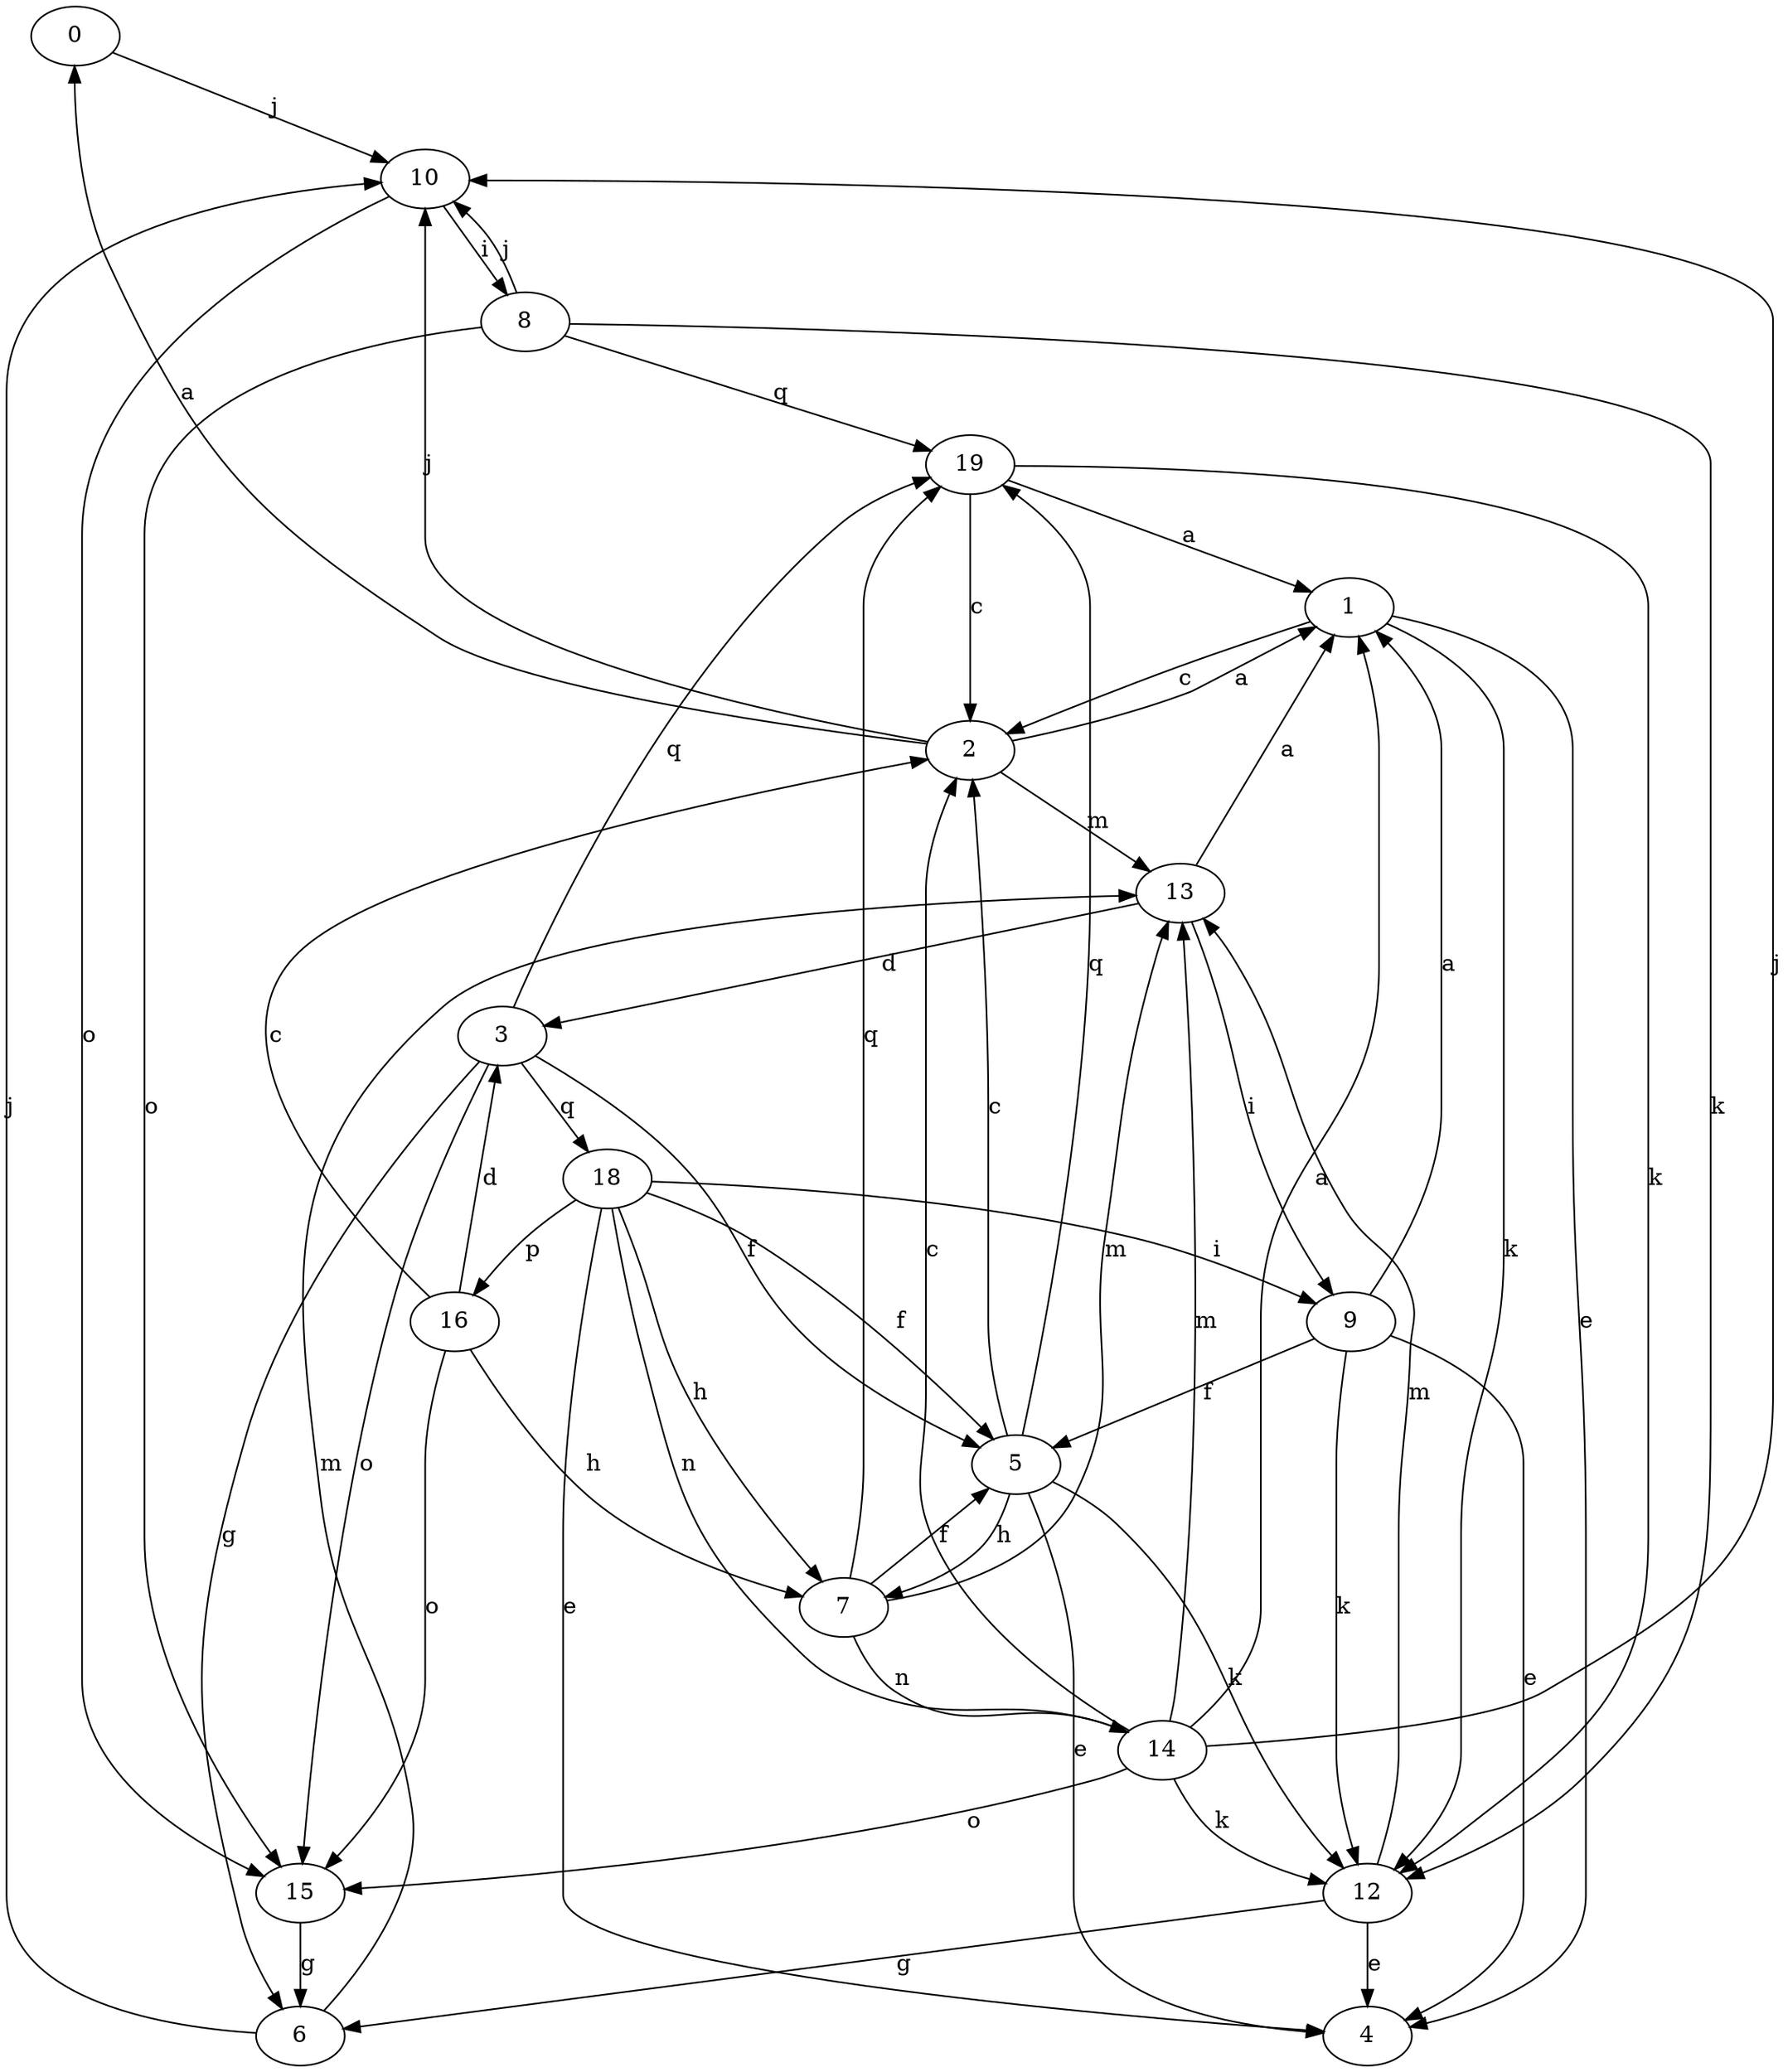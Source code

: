 strict digraph  {
0;
1;
2;
3;
4;
5;
6;
7;
8;
9;
10;
12;
13;
14;
15;
16;
18;
19;
0 -> 10  [label=j];
1 -> 2  [label=c];
1 -> 4  [label=e];
1 -> 12  [label=k];
2 -> 0  [label=a];
2 -> 1  [label=a];
2 -> 10  [label=j];
2 -> 13  [label=m];
3 -> 5  [label=f];
3 -> 6  [label=g];
3 -> 15  [label=o];
3 -> 18  [label=q];
3 -> 19  [label=q];
5 -> 2  [label=c];
5 -> 4  [label=e];
5 -> 7  [label=h];
5 -> 12  [label=k];
5 -> 19  [label=q];
6 -> 10  [label=j];
6 -> 13  [label=m];
7 -> 5  [label=f];
7 -> 13  [label=m];
7 -> 14  [label=n];
7 -> 19  [label=q];
8 -> 10  [label=j];
8 -> 12  [label=k];
8 -> 15  [label=o];
8 -> 19  [label=q];
9 -> 1  [label=a];
9 -> 4  [label=e];
9 -> 5  [label=f];
9 -> 12  [label=k];
10 -> 8  [label=i];
10 -> 15  [label=o];
12 -> 4  [label=e];
12 -> 6  [label=g];
12 -> 13  [label=m];
13 -> 1  [label=a];
13 -> 3  [label=d];
13 -> 9  [label=i];
14 -> 1  [label=a];
14 -> 2  [label=c];
14 -> 10  [label=j];
14 -> 12  [label=k];
14 -> 13  [label=m];
14 -> 15  [label=o];
15 -> 6  [label=g];
16 -> 2  [label=c];
16 -> 3  [label=d];
16 -> 7  [label=h];
16 -> 15  [label=o];
18 -> 4  [label=e];
18 -> 5  [label=f];
18 -> 7  [label=h];
18 -> 9  [label=i];
18 -> 14  [label=n];
18 -> 16  [label=p];
19 -> 1  [label=a];
19 -> 2  [label=c];
19 -> 12  [label=k];
}
